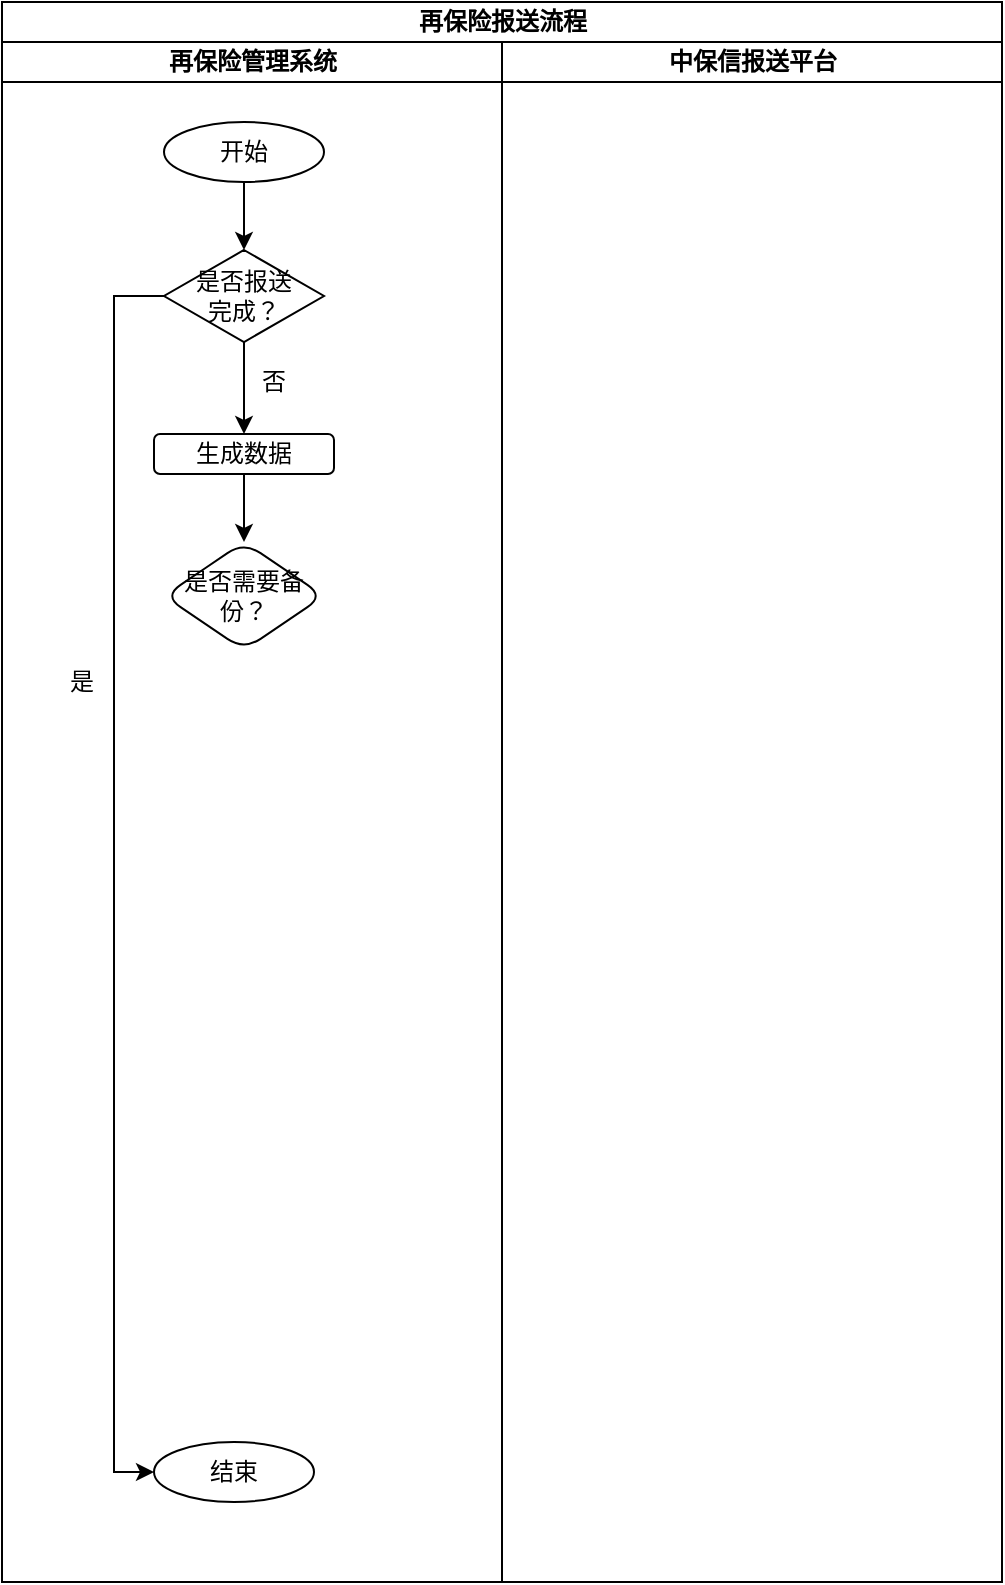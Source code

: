<mxfile version="14.1.8" type="device"><diagram name="Page-1" id="74e2e168-ea6b-b213-b513-2b3c1d86103e"><mxGraphModel dx="946" dy="725" grid="1" gridSize="10" guides="1" tooltips="1" connect="1" arrows="1" fold="1" page="1" pageScale="1" pageWidth="1100" pageHeight="850" background="#ffffff" math="0" shadow="0"><root><mxCell id="0"/><mxCell id="1" parent="0"/><mxCell id="A0_I_3GTBzFM8B9yOXU3-1" value="再保险报送流程" style="swimlane;html=1;childLayout=stackLayout;resizeParent=1;resizeParentMax=0;startSize=20;" vertex="1" parent="1"><mxGeometry x="120" y="20" width="500" height="790" as="geometry"/></mxCell><mxCell id="A0_I_3GTBzFM8B9yOXU3-2" value="再保险管理系统" style="swimlane;html=1;startSize=20;" vertex="1" parent="A0_I_3GTBzFM8B9yOXU3-1"><mxGeometry y="20" width="250" height="770" as="geometry"/></mxCell><mxCell id="A0_I_3GTBzFM8B9yOXU3-14" style="edgeStyle=orthogonalEdgeStyle;rounded=0;orthogonalLoop=1;jettySize=auto;html=1;exitX=0.5;exitY=1;exitDx=0;exitDy=0;entryX=0.5;entryY=0;entryDx=0;entryDy=0;" edge="1" parent="A0_I_3GTBzFM8B9yOXU3-2" source="A0_I_3GTBzFM8B9yOXU3-7" target="A0_I_3GTBzFM8B9yOXU3-13"><mxGeometry relative="1" as="geometry"/></mxCell><mxCell id="A0_I_3GTBzFM8B9yOXU3-7" value="开始" style="ellipse;whiteSpace=wrap;html=1;" vertex="1" parent="A0_I_3GTBzFM8B9yOXU3-2"><mxGeometry x="81" y="40" width="80" height="30" as="geometry"/></mxCell><mxCell id="A0_I_3GTBzFM8B9yOXU3-10" value="生成数据" style="rounded=1;whiteSpace=wrap;html=1;" vertex="1" parent="A0_I_3GTBzFM8B9yOXU3-2"><mxGeometry x="76" y="196" width="90" height="20" as="geometry"/></mxCell><mxCell id="A0_I_3GTBzFM8B9yOXU3-17" style="edgeStyle=orthogonalEdgeStyle;rounded=0;orthogonalLoop=1;jettySize=auto;html=1;exitX=0;exitY=0.5;exitDx=0;exitDy=0;entryX=0;entryY=0.5;entryDx=0;entryDy=0;" edge="1" parent="A0_I_3GTBzFM8B9yOXU3-2" source="A0_I_3GTBzFM8B9yOXU3-13" target="A0_I_3GTBzFM8B9yOXU3-16"><mxGeometry relative="1" as="geometry"/></mxCell><mxCell id="A0_I_3GTBzFM8B9yOXU3-19" style="edgeStyle=orthogonalEdgeStyle;rounded=0;orthogonalLoop=1;jettySize=auto;html=1;exitX=0.5;exitY=1;exitDx=0;exitDy=0;entryX=0.5;entryY=0;entryDx=0;entryDy=0;" edge="1" parent="A0_I_3GTBzFM8B9yOXU3-2" source="A0_I_3GTBzFM8B9yOXU3-13" target="A0_I_3GTBzFM8B9yOXU3-10"><mxGeometry relative="1" as="geometry"/></mxCell><mxCell id="A0_I_3GTBzFM8B9yOXU3-13" value="是否报送&lt;br&gt;完成？" style="rhombus;whiteSpace=wrap;html=1;" vertex="1" parent="A0_I_3GTBzFM8B9yOXU3-2"><mxGeometry x="81" y="104" width="80" height="46" as="geometry"/></mxCell><mxCell id="A0_I_3GTBzFM8B9yOXU3-16" value="结束" style="ellipse;whiteSpace=wrap;html=1;" vertex="1" parent="A0_I_3GTBzFM8B9yOXU3-2"><mxGeometry x="76" y="700" width="80" height="30" as="geometry"/></mxCell><mxCell id="A0_I_3GTBzFM8B9yOXU3-20" value="是" style="text;html=1;strokeColor=none;fillColor=none;align=center;verticalAlign=middle;whiteSpace=wrap;rounded=0;" vertex="1" parent="A0_I_3GTBzFM8B9yOXU3-2"><mxGeometry x="20" y="310" width="40" height="20" as="geometry"/></mxCell><mxCell id="A0_I_3GTBzFM8B9yOXU3-21" value="否" style="text;html=1;strokeColor=none;fillColor=none;align=center;verticalAlign=middle;whiteSpace=wrap;rounded=0;" vertex="1" parent="A0_I_3GTBzFM8B9yOXU3-2"><mxGeometry x="116" y="160" width="40" height="20" as="geometry"/></mxCell><mxCell id="A0_I_3GTBzFM8B9yOXU3-24" value="是否需要备份？" style="rhombus;whiteSpace=wrap;html=1;rounded=1;" vertex="1" parent="A0_I_3GTBzFM8B9yOXU3-2"><mxGeometry x="81" y="250" width="80" height="54" as="geometry"/></mxCell><mxCell id="A0_I_3GTBzFM8B9yOXU3-25" value="" style="edgeStyle=orthogonalEdgeStyle;rounded=0;orthogonalLoop=1;jettySize=auto;html=1;" edge="1" parent="A0_I_3GTBzFM8B9yOXU3-2" source="A0_I_3GTBzFM8B9yOXU3-10" target="A0_I_3GTBzFM8B9yOXU3-24"><mxGeometry relative="1" as="geometry"/></mxCell><mxCell id="A0_I_3GTBzFM8B9yOXU3-3" value="中保信报送平台" style="swimlane;html=1;startSize=20;" vertex="1" parent="A0_I_3GTBzFM8B9yOXU3-1"><mxGeometry x="250" y="20" width="250" height="770" as="geometry"><mxRectangle x="130" y="20" width="30" height="760" as="alternateBounds"/></mxGeometry></mxCell></root></mxGraphModel></diagram></mxfile>